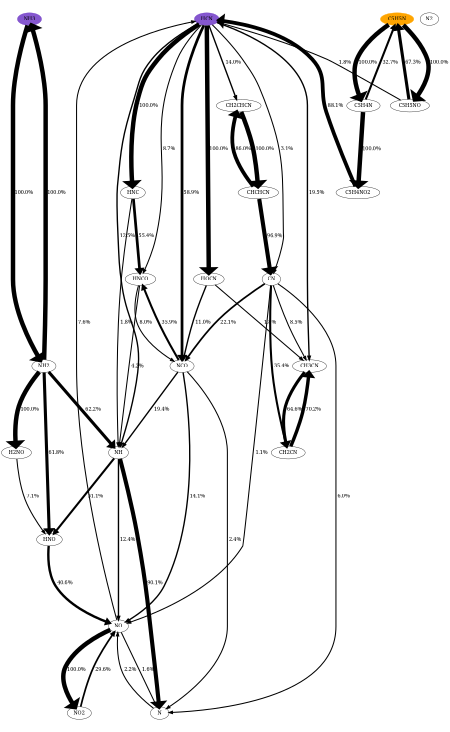 digraph {
    graph [b="0,0,1558,558", rankdir=TB, center=true, splines=True, size="3,5!", dpi=400, ratio="fill"];
	NO -> N [label=" 1.6%" fontcolor=black fontname=serif fontsize=16 penwidth=3]
	NO -> NO2 [label=" 100.0%" fontcolor=black fontname=serif fontsize=16 penwidth=13]
	NO -> HCN [label=" 7.6%" fontcolor=black fontname=serif fontsize=16 penwidth=3]
	HCN -> NH [label=" 12.5%" fontcolor=black fontname=serif fontsize=16 penwidth=4]
	HCN -> HNC [label=" 100.0%" fontcolor=black fontname=serif fontsize=16 penwidth=13]
	HCN -> CN [label=" 3.1%" fontcolor=black fontname=serif fontsize=16 penwidth=3]
	HCN -> HNCO [label=" 8.7%" fontcolor=black fontname=serif fontsize=16 penwidth=3]
	HCN -> NCO [label=" 58.9%" fontcolor=black fontname=serif fontsize=16 penwidth=8]
	HCN -> CH2CHCN [label=" 14.0%" fontcolor=black fontname=serif fontsize=16 penwidth=4]
	HCN -> HOCN [label=" 100.0%" fontcolor=black fontname=serif fontsize=16 penwidth=13]
	HCN -> CH3CN [label=" 19.5%" fontcolor=black fontname=serif fontsize=16 penwidth=4]
	C5H5N -> C5H4N [label=" 100.0%" fontcolor=black fontname=serif fontsize=16 penwidth=13]
	C5H5N -> C5H5NO [label=" 100.0%" fontcolor=black fontname=serif fontsize=16 penwidth=13]
	N -> NO [label=" 2.2%" fontcolor=black fontname=serif fontsize=16 penwidth=3]
	NH3 -> NH2 [label=" 100.0%" fontcolor=black fontname=serif fontsize=16 penwidth=13]
	NO2 -> NO [label=" 29.6%" fontcolor=black fontname=serif fontsize=16 penwidth=5]
	NH -> HNO [label=" 31.1%" fontcolor=black fontname=serif fontsize=16 penwidth=6]
	NH -> N [label=" 90.1%" fontcolor=black fontname=serif fontsize=16 penwidth=12]
	NH -> NO [label=" 12.4%" fontcolor=black fontname=serif fontsize=16 penwidth=4]
	HNC -> NH [label=" 1.8%" fontcolor=black fontname=serif fontsize=16 penwidth=3]
	HNC -> HNCO [label=" 55.4%" fontcolor=black fontname=serif fontsize=16 penwidth=8]
	CN -> N [label=" 6.0%" fontcolor=black fontname=serif fontsize=16 penwidth=3]
	CN -> NO [label=" 1.1%" fontcolor=black fontname=serif fontsize=16 penwidth=3]
	CN -> NCO [label=" 22.1%" fontcolor=black fontname=serif fontsize=16 penwidth=5]
	CN -> CH3CN [label=" 8.5%" fontcolor=black fontname=serif fontsize=16 penwidth=3]
	CN -> CH2CN [label=" 35.4%" fontcolor=black fontname=serif fontsize=16 penwidth=6]
	HNCO -> NH [label=" 4.2%" fontcolor=black fontname=serif fontsize=16 penwidth=3]
	HNCO -> NCO [label=" 8.0%" fontcolor=black fontname=serif fontsize=16 penwidth=3]
	NCO -> NH [label=" 19.4%" fontcolor=black fontname=serif fontsize=16 penwidth=4]
	NCO -> N [label=" 2.4%" fontcolor=black fontname=serif fontsize=16 penwidth=3]
	NCO -> NO [label=" 14.1%" fontcolor=black fontname=serif fontsize=16 penwidth=4]
	NCO -> HNCO [label=" 35.9%" fontcolor=black fontname=serif fontsize=16 penwidth=6]
	CH2CHCN -> CHCHCN [label=" 100.0%" fontcolor=black fontname=serif fontsize=16 penwidth=13]
	HOCN -> NCO [label=" 11.0%" fontcolor=black fontname=serif fontsize=16 penwidth=4]
	HOCN -> CH3CN [label=" 1.8%" fontcolor=black fontname=serif fontsize=16 penwidth=3]
	CH3CN -> CH2CN [label=" 64.6%" fontcolor=black fontname=serif fontsize=16 penwidth=9]
	C5H4N -> C5H5N [label=" 32.7%" fontcolor=black fontname=serif fontsize=16 penwidth=6]
	C5H4N -> C5H4NO2 [label=" 100.0%" fontcolor=black fontname=serif fontsize=16 penwidth=13]
	C5H5NO -> HCN [label=" 1.8%" fontcolor=black fontname=serif fontsize=16 penwidth=3]
	C5H5NO -> C5H5N [label=" 67.3%" fontcolor=black fontname=serif fontsize=16 penwidth=9]
	NH2 -> NH [label=" 62.2%" fontcolor=black fontname=serif fontsize=16 penwidth=9]
	NH2 -> HNO [label=" 61.8%" fontcolor=black fontname=serif fontsize=16 penwidth=9]
	NH2 -> H2NO [label=" 100.0%" fontcolor=black fontname=serif fontsize=16 penwidth=13]
	NH2 -> NH3 [label=" 100.0%" fontcolor=black fontname=serif fontsize=16 penwidth=13]
	HNO -> NO [label=" 40.6%" fontcolor=black fontname=serif fontsize=16 penwidth=7]
	CH2CN -> CH3CN [label=" 70.2%" fontcolor=black fontname=serif fontsize=16 penwidth=10]
	CHCHCN -> CN [label=" 96.9%" fontcolor=black fontname=serif fontsize=16 penwidth=12]
	CHCHCN -> CH2CHCN [label=" 86.0%" fontcolor=black fontname=serif fontsize=16 penwidth=11]
	C5H4NO2 -> HCN [label=" 88.1%" fontcolor=black fontname=serif fontsize=16 penwidth=11]
	H2NO -> HNO [label=" 7.1%" fontcolor=black fontname=serif fontsize=16 penwidth=3]
	NO [fontname=serif fontsize=16]
	HCN [fontname=serif fontsize=16]
	C5H5N [fontname=serif fontsize=16]
	N [fontname=serif fontsize=16]
	NH3 [fontname=serif fontsize=16]
	NO2 [fontname=serif fontsize=16]
	N2 [fontname=serif fontsize=16]
	NH [fontname=serif fontsize=16]
	HNC [fontname=serif fontsize=16]
	CN [fontname=serif fontsize=16]
	HNCO [fontname=serif fontsize=16]
	NCO [fontname=serif fontsize=16]
	CH2CHCN [fontname=serif fontsize=16]
	HOCN [fontname=serif fontsize=16]
	CH3CN [fontname=serif fontsize=16]
	C5H4N [fontname=serif fontsize=16]
	C5H5NO [fontname=serif fontsize=16]
	NH2 [fontname=serif fontsize=16]
	HNO [fontname=serif fontsize=16]
	CH2CN [fontname=serif fontsize=16]
	CHCHCN [fontname=serif fontsize=16]
	C5H4NO2 [fontname=serif fontsize=16]
	H2NO [fontname=serif fontsize=16]
	HCN [color="#500dbab1" fillcolor="#500dbab1" style=filled]
	NH3 [color="#500dbab1" fillcolor="#500dbab1" style=filled]
	C5H5N [color=orange fillcolor=orange style=filled]

    {rank="source"; C5H5N,NH3,HCN,N2}
}